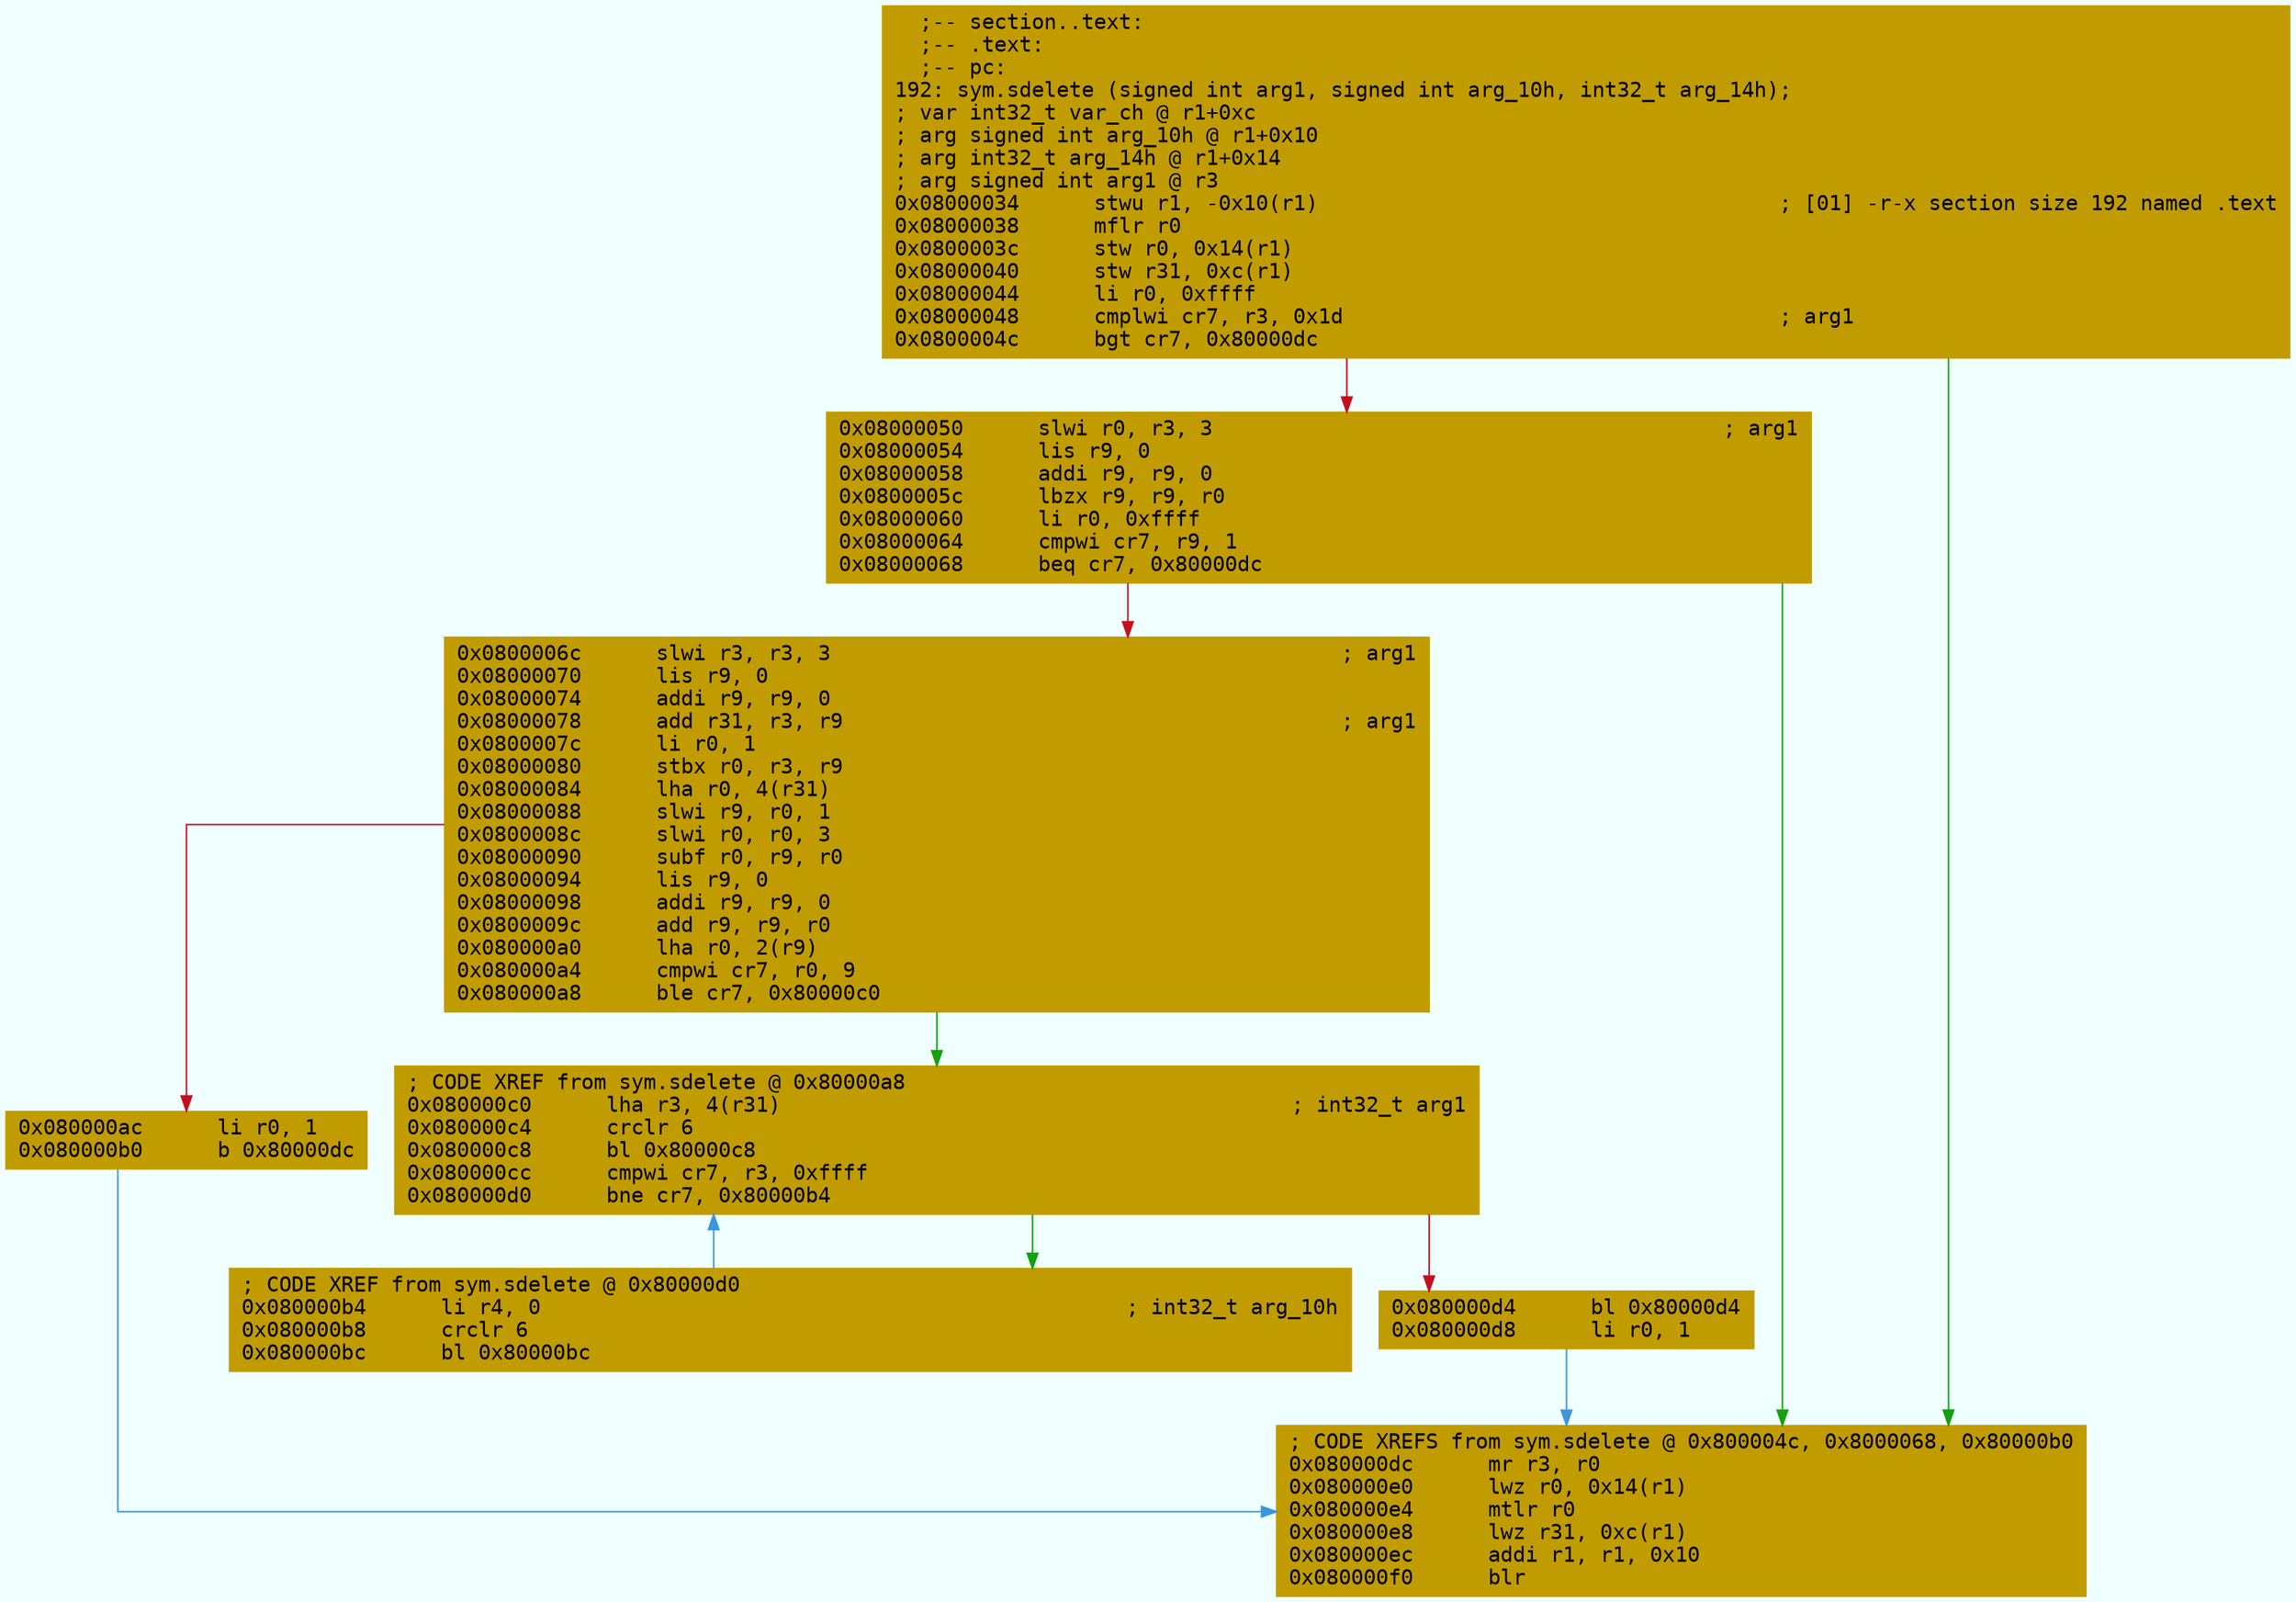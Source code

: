 digraph code {
	graph [bgcolor=azure fontsize=8 fontname="Courier" splines="ortho"];
	node [fillcolor=gray style=filled shape=box];
	edge [arrowhead="normal"];
	"0x08000034" [URL="sym.sdelete/0x08000034", fillcolor="#c19c00",color="#c19c00", fontname="Courier",label="  ;-- section..text:\l  ;-- .text:\l  ;-- pc:\l192: sym.sdelete (signed int arg1, signed int arg_10h, int32_t arg_14h);\l; var int32_t var_ch @ r1+0xc\l; arg signed int arg_10h @ r1+0x10\l; arg int32_t arg_14h @ r1+0x14\l; arg signed int arg1 @ r3\l0x08000034      stwu r1, -0x10(r1)                                     ; [01] -r-x section size 192 named .text\l0x08000038      mflr r0\l0x0800003c      stw r0, 0x14(r1)\l0x08000040      stw r31, 0xc(r1)\l0x08000044      li r0, 0xffff\l0x08000048      cmplwi cr7, r3, 0x1d                                   ; arg1\l0x0800004c      bgt cr7, 0x80000dc\l"]
	"0x08000050" [URL="sym.sdelete/0x08000050", fillcolor="#c19c00",color="#c19c00", fontname="Courier",label="0x08000050      slwi r0, r3, 3                                         ; arg1\l0x08000054      lis r9, 0\l0x08000058      addi r9, r9, 0\l0x0800005c      lbzx r9, r9, r0\l0x08000060      li r0, 0xffff\l0x08000064      cmpwi cr7, r9, 1\l0x08000068      beq cr7, 0x80000dc\l"]
	"0x0800006c" [URL="sym.sdelete/0x0800006c", fillcolor="#c19c00",color="#c19c00", fontname="Courier",label="0x0800006c      slwi r3, r3, 3                                         ; arg1\l0x08000070      lis r9, 0\l0x08000074      addi r9, r9, 0\l0x08000078      add r31, r3, r9                                        ; arg1\l0x0800007c      li r0, 1\l0x08000080      stbx r0, r3, r9\l0x08000084      lha r0, 4(r31)\l0x08000088      slwi r9, r0, 1\l0x0800008c      slwi r0, r0, 3\l0x08000090      subf r0, r9, r0\l0x08000094      lis r9, 0\l0x08000098      addi r9, r9, 0\l0x0800009c      add r9, r9, r0\l0x080000a0      lha r0, 2(r9)\l0x080000a4      cmpwi cr7, r0, 9\l0x080000a8      ble cr7, 0x80000c0\l"]
	"0x080000ac" [URL="sym.sdelete/0x080000ac", fillcolor="#c19c00",color="#c19c00", fontname="Courier",label="0x080000ac      li r0, 1\l0x080000b0      b 0x80000dc\l"]
	"0x080000b4" [URL="sym.sdelete/0x080000b4", fillcolor="#c19c00",color="#c19c00", fontname="Courier",label="; CODE XREF from sym.sdelete @ 0x80000d0\l0x080000b4      li r4, 0                                               ; int32_t arg_10h\l0x080000b8      crclr 6\l0x080000bc      bl 0x80000bc\l"]
	"0x080000c0" [URL="sym.sdelete/0x080000c0", fillcolor="#c19c00",color="#c19c00", fontname="Courier",label="; CODE XREF from sym.sdelete @ 0x80000a8\l0x080000c0      lha r3, 4(r31)                                         ; int32_t arg1\l0x080000c4      crclr 6\l0x080000c8      bl 0x80000c8\l0x080000cc      cmpwi cr7, r3, 0xffff\l0x080000d0      bne cr7, 0x80000b4\l"]
	"0x080000d4" [URL="sym.sdelete/0x080000d4", fillcolor="#c19c00",color="#c19c00", fontname="Courier",label="0x080000d4      bl 0x80000d4\l0x080000d8      li r0, 1\l"]
	"0x080000dc" [URL="sym.sdelete/0x080000dc", fillcolor="#c19c00",color="#c19c00", fontname="Courier",label="; CODE XREFS from sym.sdelete @ 0x800004c, 0x8000068, 0x80000b0\l0x080000dc      mr r3, r0\l0x080000e0      lwz r0, 0x14(r1)\l0x080000e4      mtlr r0\l0x080000e8      lwz r31, 0xc(r1)\l0x080000ec      addi r1, r1, 0x10\l0x080000f0      blr\l"]
        "0x08000034" -> "0x080000dc" [color="#13a10e"];
        "0x08000034" -> "0x08000050" [color="#c50f1f"];
        "0x08000050" -> "0x080000dc" [color="#13a10e"];
        "0x08000050" -> "0x0800006c" [color="#c50f1f"];
        "0x0800006c" -> "0x080000c0" [color="#13a10e"];
        "0x0800006c" -> "0x080000ac" [color="#c50f1f"];
        "0x080000ac" -> "0x080000dc" [color="#3a96dd"];
        "0x080000b4" -> "0x080000c0" [color="#3a96dd"];
        "0x080000c0" -> "0x080000b4" [color="#13a10e"];
        "0x080000c0" -> "0x080000d4" [color="#c50f1f"];
        "0x080000d4" -> "0x080000dc" [color="#3a96dd"];
}
